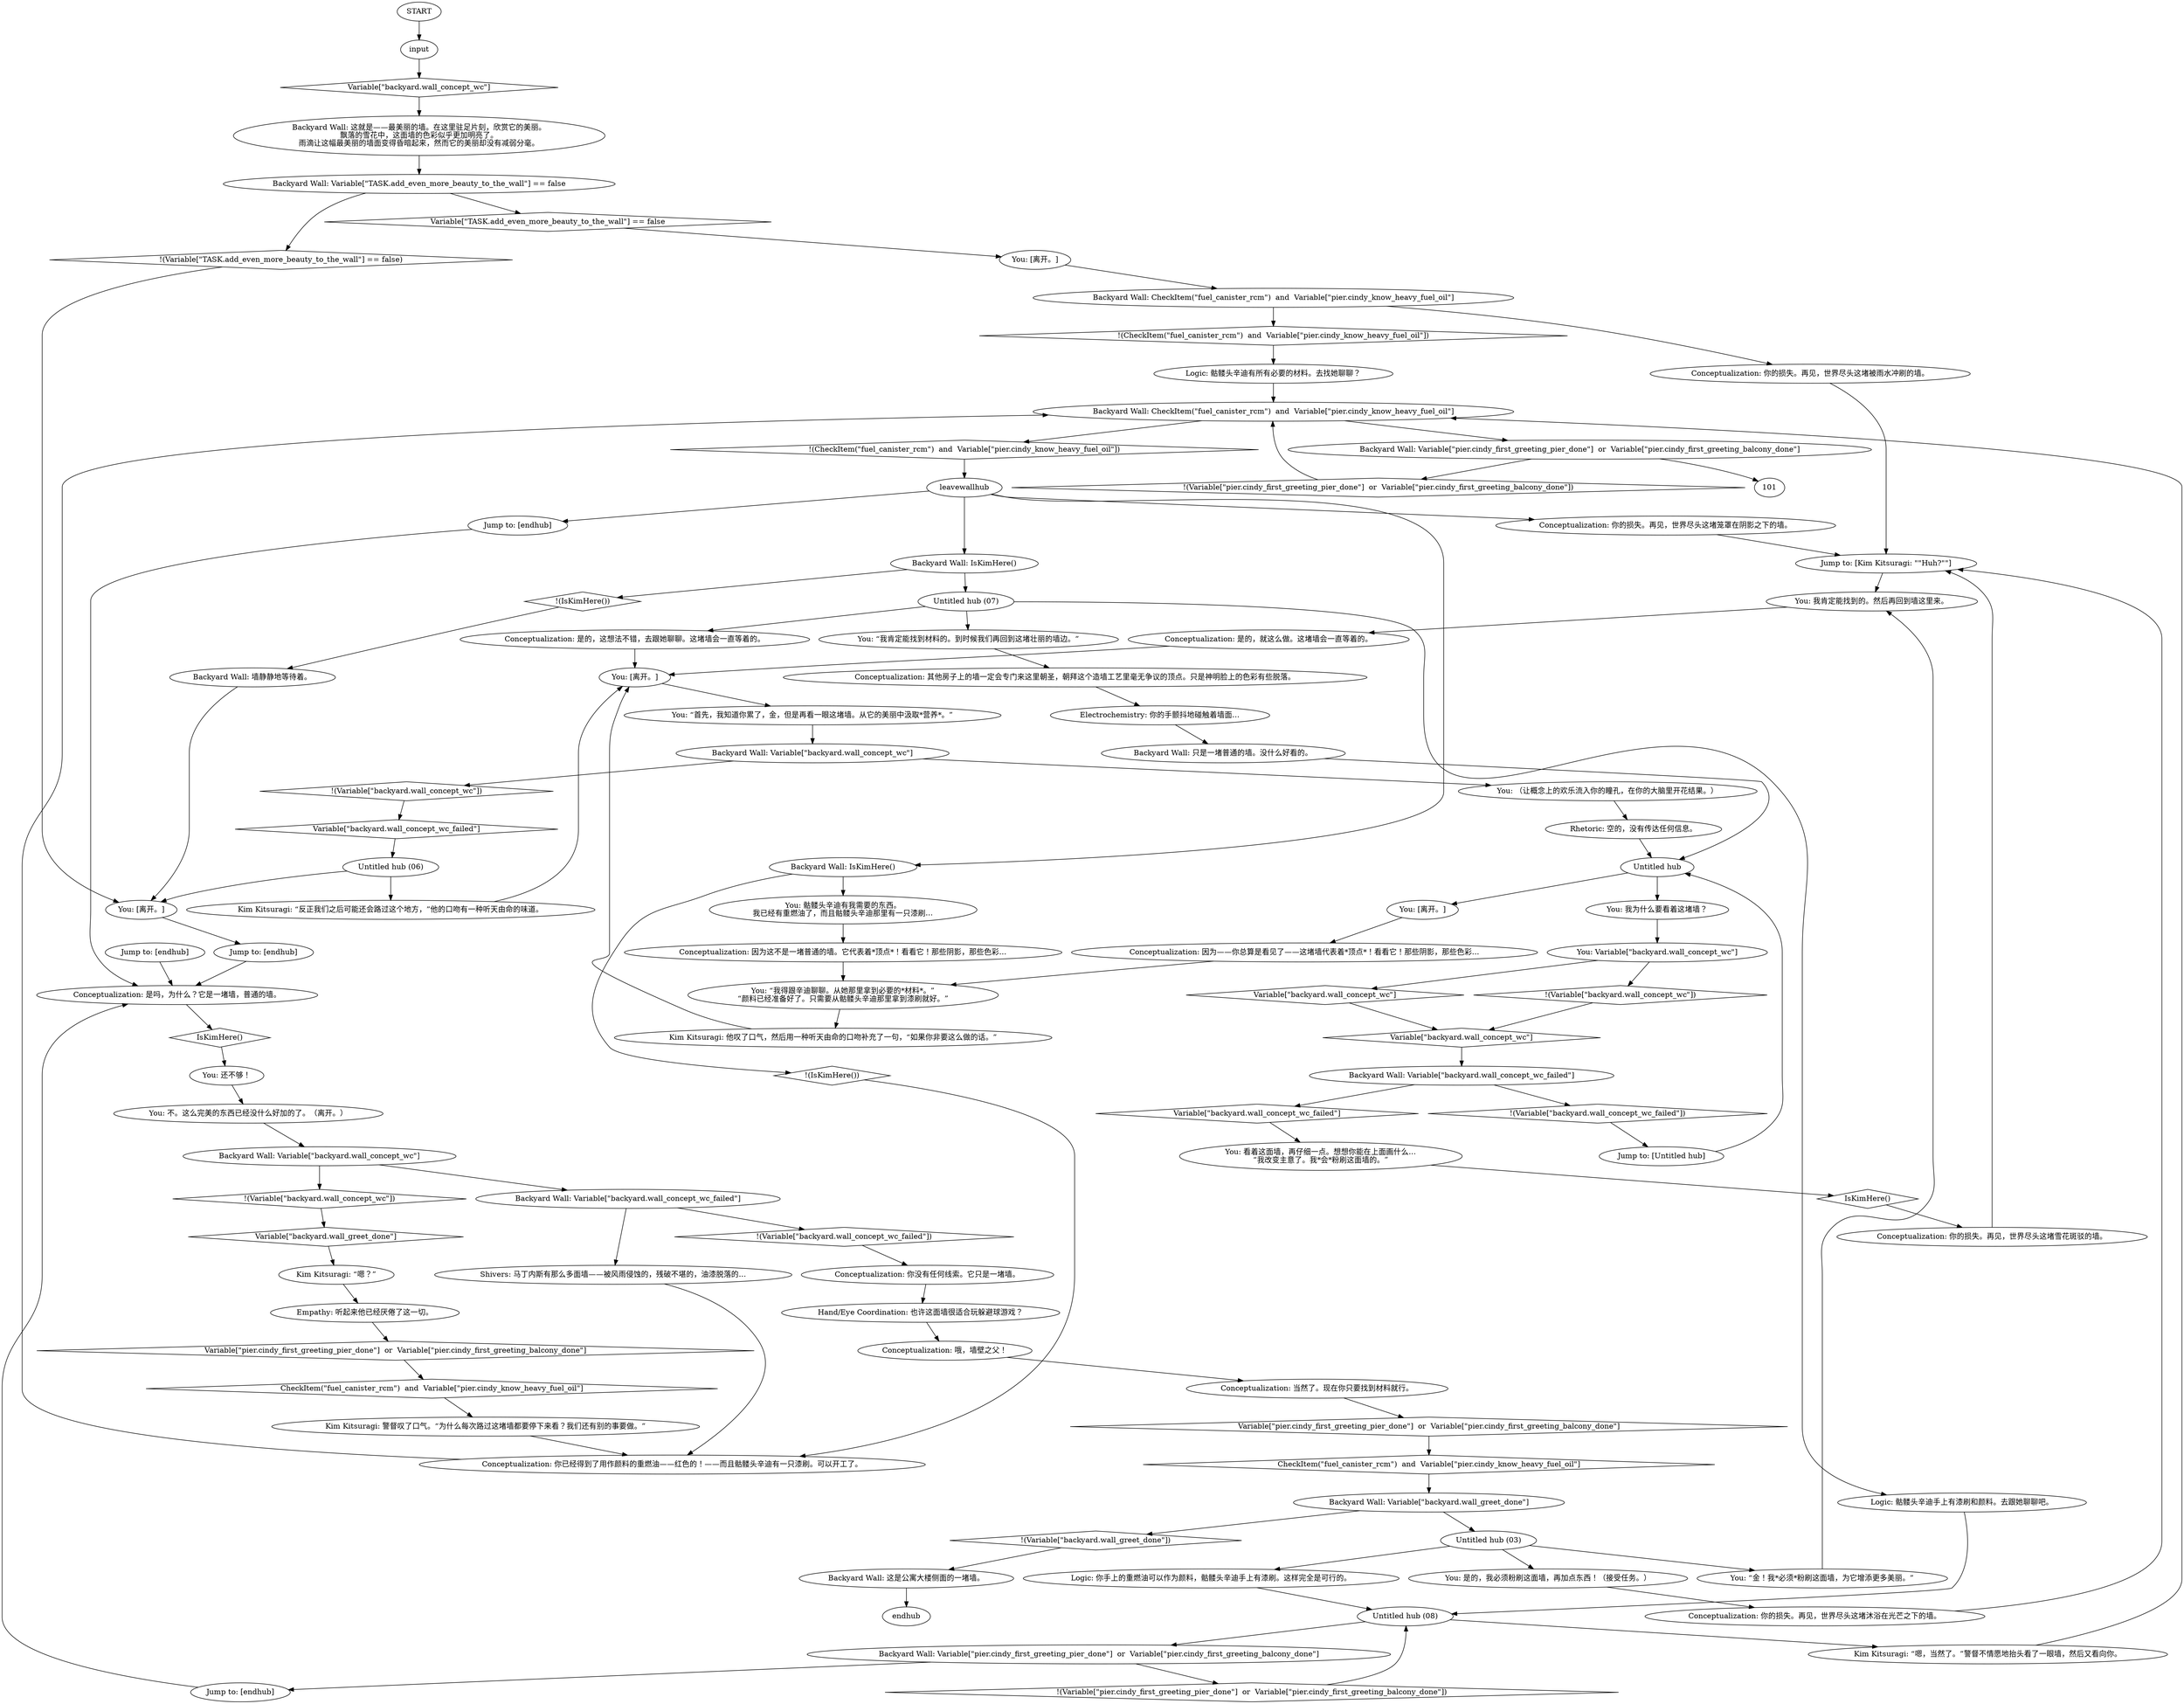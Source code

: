 # BACKYARD / MOTHER OF ALL WALLS
# Stop everything and direct all attention to that wall -- it's sublime!
# ==================================================
digraph G {
	  0 [label="START"];
	  1 [label="input"];
	  2 [label="You: 我为什么要看着这堵墙？"];
	  3 [label="You: Variable[\"backyard.wall_concept_wc\"]"];
	  4 [label="Variable[\"backyard.wall_concept_wc\"]", shape=diamond];
	  5 [label="!(Variable[\"backyard.wall_concept_wc\"])", shape=diamond];
	  6 [label="You: 是的，我必须粉刷这面墙，再加点东西！（接受任务。）"];
	  7 [label="Kim Kitsuragi: 他叹了口气，然后用一种听天由命的口吻补充了一句，“如果你非要这么做的话。”"];
	  8 [label="Backyard Wall: 这就是——最美丽的墙。在这里驻足片刻，欣赏它的美丽。\n飘落的雪花中，这面墙的色彩似乎更加明亮了。\n雨滴让这幅最美丽的墙面变得昏暗起来，然而它的美丽却没有减弱分毫。"];
	  9 [label="You: “金！我*必须*粉刷这面墙，为它增添更多美丽。”"];
	  10 [label="Jump to: [endhub]"];
	  11 [label="Backyard Wall: 这是公寓大楼侧面的一堵墙。"];
	  12 [label="Backyard Wall: 墙静静地等待着。"];
	  13 [label="Electrochemistry: 你的手颤抖地碰触着墙面…"];
	  14 [label="Logic: 骷髅头辛迪有所有必要的材料。去找她聊聊？"];
	  15 [label="Empathy: 听起来他已经厌倦了这一切。"];
	  16 [label="Hand/Eye Coordination: 也许这面墙很适合玩躲避球游戏？"];
	  17 [label="Conceptualization: 是的，就这么做。这堵墙会一直等着的。"];
	  18 [label="You: [离开。]"];
	  19 [label="Backyard Wall: Variable[\"TASK.add_even_more_beauty_to_the_wall\"] == false"];
	  20 [label="Variable[\"TASK.add_even_more_beauty_to_the_wall\"] == false", shape=diamond];
	  21 [label="!(Variable[\"TASK.add_even_more_beauty_to_the_wall\"] == false)", shape=diamond];
	  22 [label="You: “我肯定能找到材料的。到时候我们再回到这堵壮丽的墙边。”"];
	  23 [label="You: [离开。]"];
	  24 [label="Untitled hub (08)"];
	  25 [label="Untitled hub"];
	  26 [label="You: [离开。]"];
	  27 [label="Conceptualization: 你没有任何线索。它只是一堵墙。"];
	  28 [label="Backyard Wall: Variable[\"backyard.wall_concept_wc_failed\"]"];
	  29 [label="Variable[\"backyard.wall_concept_wc_failed\"]", shape=diamond];
	  30 [label="!(Variable[\"backyard.wall_concept_wc_failed\"])", shape=diamond];
	  31 [label="Jump to: [endhub]"];
	  32 [label="Conceptualization: 因为——你总算是看见了——这堵墙代表着*顶点*！看看它！那些阴影，那些色彩…"];
	  33 [label="You: 看着这面墙，再仔细一点。想想你能在上面画什么…\n“我改变主意了。我*会*粉刷这面墙的。”"];
	  34 [label="Kim Kitsuragi: “反正我们之后可能还会路过这个地方，”他的口吻有一种听天由命的味道。"];
	  35 [label="Conceptualization: 其他房子上的墙一定会专门来这里朝圣，朝拜这个造墙工艺里毫无争议的顶点。只是神明脸上的色彩有些脱落。"];
	  36 [label="Rhetoric: 空的，没有传达任何信息。"];
	  37 [label="endhub"];
	  38 [label="Conceptualization: 是吗，为什么？它是一堵墙，普通的墙。"];
	  39 [label="Untitled hub (06)"];
	  40 [label="You: [离开。]"];
	  41 [label="Jump to: [Kim Kitsuragi: \"\"Huh?\"\"]"];
	  42 [label="Conceptualization: 你的损失。再见，世界尽头这堵雪花斑驳的墙。"];
	  43 [label="Conceptualization: 你的损失。再见，世界尽头这堵笼罩在阴影之下的墙。"];
	  44 [label="Backyard Wall: IsKimHere()"];
	  45 [label="IsKimHere()", shape=diamond];
	  46 [label="!(IsKimHere())", shape=diamond];
	  47 [label="You: 骷髅头辛迪有我需要的东西。\n我已经有重燃油了，而且骷髅头辛迪那里有一只漆刷…"];
	  48 [label="Kim Kitsuragi: “嗯，当然了。”警督不情愿地抬头看了一眼墙，然后又看向你。"];
	  49 [label="Backyard Wall: Variable[\"backyard.wall_concept_wc\"]"];
	  50 [label="Variable[\"backyard.wall_concept_wc\"]", shape=diamond];
	  51 [label="!(Variable[\"backyard.wall_concept_wc\"])", shape=diamond];
	  52 [label="You: （让概念上的欢乐流入你的瞳孔，在你的大脑里开花结果。）"];
	  53 [label="You: “我得跟辛迪聊聊。从她那里拿到必要的*材料*。”\n“颜料已经准备好了。只需要从骷髅头辛迪那里拿到漆刷就好。”"];
	  54 [label="Conceptualization: 是的，这想法不错，去跟她聊聊。这堵墙会一直等着的。"];
	  55 [label="Conceptualization: 因为这不是一堵普通的墙。它代表着*顶点*！看看它！那些阴影，那些色彩…"];
	  56 [label="Jump to: [Untitled hub]"];
	  57 [label="Conceptualization: 你已经得到了用作颜料的重燃油——红色的！——而且骷髅头辛迪有一只漆刷。可以开工了。"];
	  58 [label="Kim Kitsuragi: 警督叹了口气。“为什么每次路过这堵墙都要停下来看？我们还有别的事要做。”"];
	  59 [label="You: 还不够！"];
	  60 [label="Backyard Wall: 只是一堵普通的墙。没什么好看的。"];
	  61 [label="Kim Kitsuragi: “嗯？”"];
	  62 [label="You: 我肯定能找到的。然后再回到墙这里来。"];
	  63 [label="Backyard Wall: Variable[\"pier.cindy_first_greeting_pier_done\"]  or  Variable[\"pier.cindy_first_greeting_balcony_done\"]"];
	  64 [label="Variable[\"pier.cindy_first_greeting_pier_done\"]  or  Variable[\"pier.cindy_first_greeting_balcony_done\"]", shape=diamond];
	  65 [label="!(Variable[\"pier.cindy_first_greeting_pier_done\"]  or  Variable[\"pier.cindy_first_greeting_balcony_done\"])", shape=diamond];
	  66 [label="Jump to: [endhub]"];
	  67 [label="You: “首先，我知道你累了，金，但是再看一眼这堵墙。从它的美丽中汲取*营养*。”"];
	  68 [label="Logic: 骷髅头辛迪手上有漆刷和颜料。去跟她聊聊吧。"];
	  69 [label="leavewallhub"];
	  70 [label="Backyard Wall: Variable[\"backyard.wall_concept_wc\"]"];
	  71 [label="Variable[\"backyard.wall_concept_wc\"]", shape=diamond];
	  72 [label="!(Variable[\"backyard.wall_concept_wc\"])", shape=diamond];
	  73 [label="Backyard Wall: Variable[\"backyard.wall_concept_wc_failed\"]"];
	  74 [label="Variable[\"backyard.wall_concept_wc_failed\"]", shape=diamond];
	  75 [label="!(Variable[\"backyard.wall_concept_wc_failed\"])", shape=diamond];
	  76 [label="Shivers: 马丁内斯有那么多面墙——被风雨侵蚀的，残破不堪的，油漆脱落的…"];
	  77 [label="Conceptualization: 哦，墙壁之父！"];
	  78 [label="You: 不。这么完美的东西已经没什么好加的了。（离开。）"];
	  79 [label="Logic: 你手上的重燃油可以作为颜料，骷髅头辛迪手上有漆刷。这样完全是可行的。"];
	  80 [label="Backyard Wall: Variable[\"backyard.wall_greet_done\"]"];
	  81 [label="Variable[\"backyard.wall_greet_done\"]", shape=diamond];
	  82 [label="!(Variable[\"backyard.wall_greet_done\"])", shape=diamond];
	  83 [label="Untitled hub (03)"];
	  84 [label="Conceptualization: 当然了。现在你只要找到材料就行。"];
	  85 [label="Conceptualization: 你的损失。再见，世界尽头这堵沐浴在光芒之下的墙。"];
	  86 [label="Jump to: [endhub]"];
	  87 [label="Backyard Wall: CheckItem(\"fuel_canister_rcm\")  and  Variable[\"pier.cindy_know_heavy_fuel_oil\"]"];
	  88 [label="CheckItem(\"fuel_canister_rcm\")  and  Variable[\"pier.cindy_know_heavy_fuel_oil\"]", shape=diamond];
	  89 [label="!(CheckItem(\"fuel_canister_rcm\")  and  Variable[\"pier.cindy_know_heavy_fuel_oil\"])", shape=diamond];
	  90 [label="Conceptualization: 你的损失。再见，世界尽头这堵被雨水冲刷的墙。"];
	  91 [label="Backyard Wall: IsKimHere()"];
	  92 [label="IsKimHere()", shape=diamond];
	  93 [label="!(IsKimHere())", shape=diamond];
	  94 [label="Untitled hub (07)"];
	  95 [label="Backyard Wall: CheckItem(\"fuel_canister_rcm\")  and  Variable[\"pier.cindy_know_heavy_fuel_oil\"]"];
	  96 [label="CheckItem(\"fuel_canister_rcm\")  and  Variable[\"pier.cindy_know_heavy_fuel_oil\"]", shape=diamond];
	  97 [label="!(CheckItem(\"fuel_canister_rcm\")  and  Variable[\"pier.cindy_know_heavy_fuel_oil\"])", shape=diamond];
	  98 [label="Backyard Wall: Variable[\"pier.cindy_first_greeting_pier_done\"]  or  Variable[\"pier.cindy_first_greeting_balcony_done\"]"];
	  99 [label="Variable[\"pier.cindy_first_greeting_pier_done\"]  or  Variable[\"pier.cindy_first_greeting_balcony_done\"]", shape=diamond];
	  100 [label="!(Variable[\"pier.cindy_first_greeting_pier_done\"]  or  Variable[\"pier.cindy_first_greeting_balcony_done\"])", shape=diamond];
	  0 -> 1
	  1 -> 71
	  2 -> 3
	  3 -> 4
	  3 -> 5
	  4 -> 50
	  5 -> 50
	  6 -> 85
	  7 -> 18
	  8 -> 19
	  9 -> 62
	  10 -> 38
	  11 -> 37
	  12 -> 23
	  13 -> 60
	  14 -> 95
	  15 -> 99
	  16 -> 77
	  17 -> 18
	  18 -> 67
	  19 -> 20
	  19 -> 21
	  20 -> 40
	  21 -> 23
	  22 -> 35
	  23 -> 10
	  24 -> 48
	  24 -> 63
	  25 -> 2
	  25 -> 26
	  26 -> 32
	  27 -> 16
	  28 -> 29
	  28 -> 30
	  29 -> 33
	  30 -> 56
	  31 -> 38
	  32 -> 53
	  33 -> 92
	  34 -> 18
	  35 -> 13
	  36 -> 25
	  38 -> 45
	  39 -> 34
	  39 -> 23
	  40 -> 87
	  41 -> 62
	  42 -> 41
	  43 -> 41
	  44 -> 46
	  44 -> 47
	  45 -> 59
	  46 -> 57
	  47 -> 55
	  48 -> 95
	  49 -> 51
	  49 -> 52
	  50 -> 28
	  51 -> 74
	  52 -> 36
	  53 -> 7
	  54 -> 18
	  55 -> 53
	  56 -> 25
	  57 -> 95
	  58 -> 57
	  59 -> 78
	  60 -> 25
	  61 -> 15
	  62 -> 17
	  63 -> 65
	  63 -> 66
	  64 -> 96
	  65 -> 24
	  66 -> 38
	  67 -> 49
	  68 -> 24
	  69 -> 43
	  69 -> 91
	  69 -> 44
	  69 -> 86
	  70 -> 72
	  70 -> 73
	  71 -> 8
	  72 -> 81
	  73 -> 75
	  73 -> 76
	  74 -> 39
	  75 -> 27
	  76 -> 57
	  77 -> 84
	  78 -> 70
	  79 -> 24
	  80 -> 82
	  80 -> 83
	  81 -> 61
	  82 -> 11
	  83 -> 9
	  83 -> 6
	  83 -> 79
	  84 -> 64
	  85 -> 41
	  86 -> 38
	  87 -> 89
	  87 -> 90
	  88 -> 58
	  89 -> 14
	  90 -> 41
	  91 -> 93
	  91 -> 94
	  92 -> 42
	  93 -> 12
	  94 -> 68
	  94 -> 54
	  94 -> 22
	  95 -> 97
	  95 -> 98
	  96 -> 80
	  97 -> 69
	  98 -> 100
	  98 -> 101
	  99 -> 88
	  100 -> 95
}

